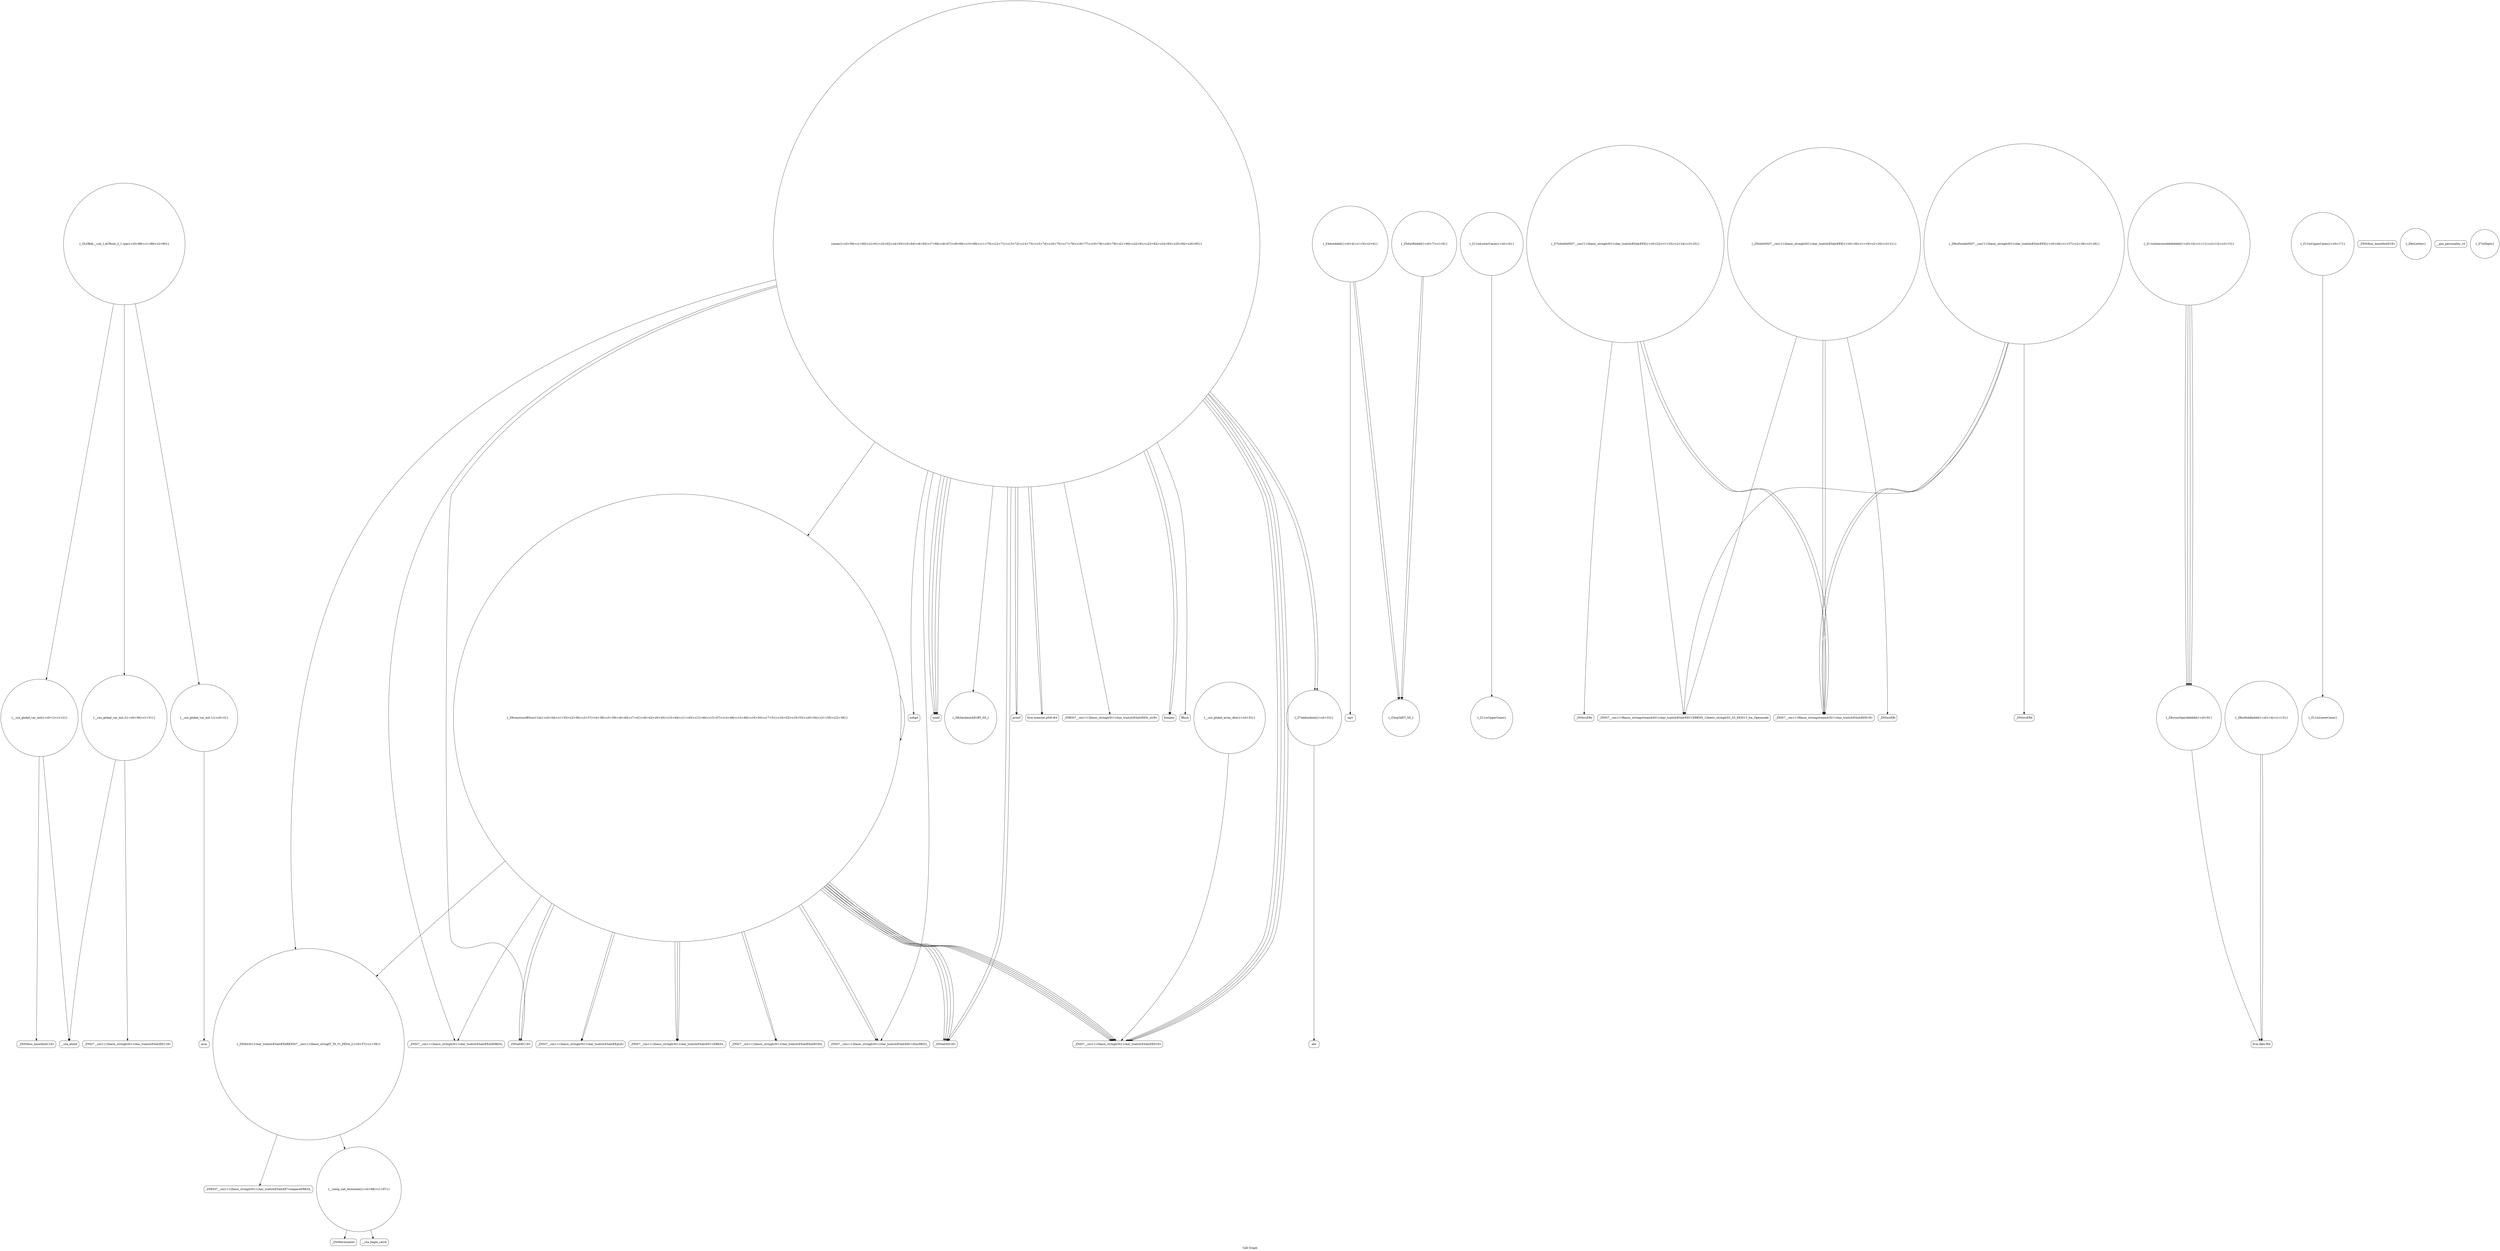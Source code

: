 digraph "Call Graph" {
	label="Call Graph";

	Node0x55dd63340f00 [shape=record,shape=circle,label="{__cxx_global_var_init|{<s0>1|<s1>2}}"];
	Node0x55dd63340f00:s0 -> Node0x55dd63340f80[color=black];
	Node0x55dd63340f00:s1 -> Node0x55dd634911a0[color=black];
	Node0x55dd634926a0 [shape=record,shape=Mrecord,label="{freopen}"];
	Node0x55dd634913a0 [shape=record,shape=Mrecord,label="{sqrt}"];
	Node0x55dd63493a40 [shape=record,shape=Mrecord,label="{fflush}"];
	Node0x55dd63491720 [shape=record,shape=circle,label="{_Z11isUpperCasec}"];
	Node0x55dd63491aa0 [shape=record,shape=Mrecord,label="{_ZNSt7__cxx1119basic_istringstreamIcSt11char_traitsIcESaIcEEC1ERKNS_12basic_stringIcS2_S3_EESt13_Ios_Openmode}"];
	Node0x55dd63491e20 [shape=record,shape=Mrecord,label="{_ZNSirsERd}"];
	Node0x55dd634921a0 [shape=record,shape=circle,label="{_Z9constructB5cxx11iii|{<s0>34|<s1>35|<s2>36|<s3>37|<s4>38|<s5>39|<s6>40|<s7>41|<s8>42|<s9>43|<s10>44|<s11>45|<s12>46|<s13>47|<s14>48|<s15>49|<s16>50|<s17>51|<s18>52|<s19>53|<s20>54|<s21>55|<s22>56}}"];
	Node0x55dd634921a0:s0 -> Node0x55dd63492220[color=black];
	Node0x55dd634921a0:s1 -> Node0x55dd634922a0[color=black];
	Node0x55dd634921a0:s2 -> Node0x55dd63492320[color=black];
	Node0x55dd634921a0:s3 -> Node0x55dd634923a0[color=black];
	Node0x55dd634921a0:s4 -> Node0x55dd63492220[color=black];
	Node0x55dd634921a0:s5 -> Node0x55dd63492020[color=black];
	Node0x55dd634921a0:s6 -> Node0x55dd63492420[color=black];
	Node0x55dd634921a0:s7 -> Node0x55dd63492020[color=black];
	Node0x55dd634921a0:s8 -> Node0x55dd63492420[color=black];
	Node0x55dd634921a0:s9 -> Node0x55dd634922a0[color=black];
	Node0x55dd634921a0:s10 -> Node0x55dd63492320[color=black];
	Node0x55dd634921a0:s11 -> Node0x55dd634923a0[color=black];
	Node0x55dd634921a0:s12 -> Node0x55dd63492020[color=black];
	Node0x55dd634921a0:s13 -> Node0x55dd63492420[color=black];
	Node0x55dd634921a0:s14 -> Node0x55dd63492420[color=black];
	Node0x55dd634921a0:s15 -> Node0x55dd634921a0[color=black];
	Node0x55dd634921a0:s16 -> Node0x55dd634924a0[color=black];
	Node0x55dd634921a0:s17 -> Node0x55dd634924a0[color=black];
	Node0x55dd634921a0:s18 -> Node0x55dd63492520[color=black];
	Node0x55dd634921a0:s19 -> Node0x55dd634925a0[color=black];
	Node0x55dd634921a0:s20 -> Node0x55dd63492020[color=black];
	Node0x55dd634921a0:s21 -> Node0x55dd63492020[color=black];
	Node0x55dd634921a0:s22 -> Node0x55dd63492220[color=black];
	Node0x55dd63492520 [shape=record,shape=circle,label="{_ZStltIcSt11char_traitsIcESaIcEEbRKNSt7__cxx1112basic_stringIT_T0_T1_EESA_|{<s0>57|<s1>58}}"];
	Node0x55dd63492520:s0 -> Node0x55dd63493ac0[color=black];
	Node0x55dd63492520:s1 -> Node0x55dd63493b40[color=black];
	Node0x55dd63491220 [shape=record,shape=circle,label="{__cxx_global_var_init.1|{<s0>3}}"];
	Node0x55dd63491220:s0 -> Node0x55dd634912a0[color=black];
	Node0x55dd634938c0 [shape=record,shape=Mrecord,label="{isdigit}"];
	Node0x55dd634915a0 [shape=record,shape=Mrecord,label="{llvm.fabs.f64}"];
	Node0x55dd63493c40 [shape=record,shape=Mrecord,label="{_ZSt9terminatev}"];
	Node0x55dd63491920 [shape=record,shape=circle,label="{_Z11toLowerCasec|{<s0>16}}"];
	Node0x55dd63491920:s0 -> Node0x55dd63491720[color=black];
	Node0x55dd63491ca0 [shape=record,shape=circle,label="{_Z7toInt64NSt7__cxx1112basic_stringIcSt11char_traitsIcESaIcEEE|{<s0>22|<s1>23|<s2>24|<s3>25}}"];
	Node0x55dd63491ca0:s0 -> Node0x55dd63491aa0[color=black];
	Node0x55dd63491ca0:s1 -> Node0x55dd63491d20[color=black];
	Node0x55dd63491ca0:s2 -> Node0x55dd63491c20[color=black];
	Node0x55dd63491ca0:s3 -> Node0x55dd63491c20[color=black];
	Node0x55dd63492020 [shape=record,shape=Mrecord,label="{_ZNSt7__cxx1112basic_stringIcSt11char_traitsIcESaIcEED1Ev}"];
	Node0x55dd634923a0 [shape=record,shape=Mrecord,label="{_ZNSt7__cxx1112basic_stringIcSt11char_traitsIcESaIcEEaSEOS4_}"];
	Node0x55dd63340f80 [shape=record,shape=Mrecord,label="{_ZNSt8ios_base4InitC1Ev}"];
	Node0x55dd63492720 [shape=record,shape=Mrecord,label="{scanf}"];
	Node0x55dd63491420 [shape=record,shape=circle,label="{_Z3sqrIdET_S0_}"];
	Node0x55dd63493ac0 [shape=record,shape=Mrecord,label="{_ZNKSt7__cxx1112basic_stringIcSt11char_traitsIcESaIcEE7compareERKS4_}"];
	Node0x55dd634917a0 [shape=record,shape=circle,label="{_Z11isLowerCasec}"];
	Node0x55dd63491b20 [shape=record,shape=Mrecord,label="{_ZNSirsERi}"];
	Node0x55dd63491ea0 [shape=record,shape=circle,label="{__cxx_global_var_init.2|{<s0>30|<s1>31}}"];
	Node0x55dd63491ea0:s0 -> Node0x55dd63491f20[color=black];
	Node0x55dd63491ea0:s1 -> Node0x55dd634911a0[color=black];
	Node0x55dd63492220 [shape=record,shape=Mrecord,label="{_ZNSt7__cxx1112basic_stringIcSt11char_traitsIcESaIcEEC1ERKS4_}"];
	Node0x55dd634925a0 [shape=record,shape=Mrecord,label="{_ZNSt7__cxx1112basic_stringIcSt11char_traitsIcESaIcEEaSERKS4_}"];
	Node0x55dd634912a0 [shape=record,shape=Mrecord,label="{acos}"];
	Node0x55dd63493940 [shape=record,shape=circle,label="{_Z8checkminIiEvRT_S0_}"];
	Node0x55dd63491620 [shape=record,shape=circle,label="{_Z11isIntersectdddddddd|{<s0>10|<s1>11|<s2>12|<s3>13}}"];
	Node0x55dd63491620:s0 -> Node0x55dd63491520[color=black];
	Node0x55dd63491620:s1 -> Node0x55dd63491520[color=black];
	Node0x55dd63491620:s2 -> Node0x55dd63491520[color=black];
	Node0x55dd63491620:s3 -> Node0x55dd63491520[color=black];
	Node0x55dd63493cc0 [shape=record,shape=circle,label="{_GLOBAL__sub_I_ACRush_2_1.cpp|{<s0>88|<s1>89|<s2>90}}"];
	Node0x55dd63493cc0:s0 -> Node0x55dd63340f00[color=black];
	Node0x55dd63493cc0:s1 -> Node0x55dd63491220[color=black];
	Node0x55dd63493cc0:s2 -> Node0x55dd63491ea0[color=black];
	Node0x55dd634919a0 [shape=record,shape=circle,label="{_Z11toUpperCasec|{<s0>17}}"];
	Node0x55dd634919a0:s0 -> Node0x55dd634917a0[color=black];
	Node0x55dd63491d20 [shape=record,shape=Mrecord,label="{_ZNSirsERx}"];
	Node0x55dd634920a0 [shape=record,shape=circle,label="{_Z7addnodeiiii|{<s0>33}}"];
	Node0x55dd634920a0:s0 -> Node0x55dd63492120[color=black];
	Node0x55dd63492420 [shape=record,shape=Mrecord,label="{_ZNSaIcED1Ev}"];
	Node0x55dd63491120 [shape=record,shape=Mrecord,label="{_ZNSt8ios_base4InitD1Ev}"];
	Node0x55dd634927a0 [shape=record,shape=Mrecord,label="{printf}"];
	Node0x55dd634914a0 [shape=record,shape=circle,label="{_Z5distRdddd|{<s0>7|<s1>8}}"];
	Node0x55dd634914a0:s0 -> Node0x55dd63491420[color=black];
	Node0x55dd634914a0:s1 -> Node0x55dd63491420[color=black];
	Node0x55dd63493b40 [shape=record,shape=circle,label="{__clang_call_terminate|{<s0>86|<s1>87}}"];
	Node0x55dd63493b40:s0 -> Node0x55dd63493bc0[color=black];
	Node0x55dd63493b40:s1 -> Node0x55dd63493c40[color=black];
	Node0x55dd63491820 [shape=record,shape=circle,label="{_Z8isLetterc}"];
	Node0x55dd63491ba0 [shape=record,shape=Mrecord,label="{__gxx_personality_v0}"];
	Node0x55dd63491f20 [shape=record,shape=Mrecord,label="{_ZNSt7__cxx1112basic_stringIcSt11char_traitsIcESaIcEEC1Ev}"];
	Node0x55dd634922a0 [shape=record,shape=Mrecord,label="{_ZNSaIcEC1Ev}"];
	Node0x55dd63492620 [shape=record,shape=circle,label="{main|{<s0>59|<s1>60|<s2>61|<s3>62|<s4>63|<s5>64|<s6>65|<s7>66|<s8>67|<s9>68|<s10>69|<s11>70|<s12>71|<s13>72|<s14>73|<s15>74|<s16>75|<s17>76|<s18>77|<s19>78|<s20>79|<s21>80|<s22>81|<s23>82|<s24>83|<s25>84|<s26>85}}"];
	Node0x55dd63492620:s0 -> Node0x55dd634926a0[color=black];
	Node0x55dd63492620:s1 -> Node0x55dd634926a0[color=black];
	Node0x55dd63492620:s2 -> Node0x55dd63492720[color=black];
	Node0x55dd63492620:s3 -> Node0x55dd634927a0[color=black];
	Node0x55dd63492620:s4 -> Node0x55dd63493840[color=black];
	Node0x55dd63492620:s5 -> Node0x55dd63492720[color=black];
	Node0x55dd63492620:s6 -> Node0x55dd63492720[color=black];
	Node0x55dd63492620:s7 -> Node0x55dd634938c0[color=black];
	Node0x55dd63492620:s8 -> Node0x55dd634920a0[color=black];
	Node0x55dd63492620:s9 -> Node0x55dd634920a0[color=black];
	Node0x55dd63492620:s10 -> Node0x55dd63493840[color=black];
	Node0x55dd63492620:s11 -> Node0x55dd63492720[color=black];
	Node0x55dd63492620:s12 -> Node0x55dd63493940[color=black];
	Node0x55dd63492620:s13 -> Node0x55dd634922a0[color=black];
	Node0x55dd63492620:s14 -> Node0x55dd63492320[color=black];
	Node0x55dd63492620:s15 -> Node0x55dd63492420[color=black];
	Node0x55dd63492620:s16 -> Node0x55dd634921a0[color=black];
	Node0x55dd63492620:s17 -> Node0x55dd63492520[color=black];
	Node0x55dd63492620:s18 -> Node0x55dd634925a0[color=black];
	Node0x55dd63492620:s19 -> Node0x55dd63492420[color=black];
	Node0x55dd63492620:s20 -> Node0x55dd63492020[color=black];
	Node0x55dd63492620:s21 -> Node0x55dd63492020[color=black];
	Node0x55dd63492620:s22 -> Node0x55dd634939c0[color=black];
	Node0x55dd63492620:s23 -> Node0x55dd634927a0[color=black];
	Node0x55dd63492620:s24 -> Node0x55dd63493a40[color=black];
	Node0x55dd63492620:s25 -> Node0x55dd63492020[color=black];
	Node0x55dd63492620:s26 -> Node0x55dd63492020[color=black];
	Node0x55dd63491320 [shape=record,shape=circle,label="{_Z4distdddd|{<s0>4|<s1>5|<s2>6}}"];
	Node0x55dd63491320:s0 -> Node0x55dd63491420[color=black];
	Node0x55dd63491320:s1 -> Node0x55dd63491420[color=black];
	Node0x55dd63491320:s2 -> Node0x55dd634913a0[color=black];
	Node0x55dd634939c0 [shape=record,shape=Mrecord,label="{_ZNKSt7__cxx1112basic_stringIcSt11char_traitsIcESaIcEE5c_strEv}"];
	Node0x55dd634916a0 [shape=record,shape=circle,label="{_Z8isMiddleddd|{<s0>14|<s1>15}}"];
	Node0x55dd634916a0:s0 -> Node0x55dd634915a0[color=black];
	Node0x55dd634916a0:s1 -> Node0x55dd634915a0[color=black];
	Node0x55dd63491a20 [shape=record,shape=circle,label="{_Z5toIntNSt7__cxx1112basic_stringIcSt11char_traitsIcESaIcEEE|{<s0>18|<s1>19|<s2>20|<s3>21}}"];
	Node0x55dd63491a20:s0 -> Node0x55dd63491aa0[color=black];
	Node0x55dd63491a20:s1 -> Node0x55dd63491b20[color=black];
	Node0x55dd63491a20:s2 -> Node0x55dd63491c20[color=black];
	Node0x55dd63491a20:s3 -> Node0x55dd63491c20[color=black];
	Node0x55dd63491da0 [shape=record,shape=circle,label="{_Z8toDoubleNSt7__cxx1112basic_stringIcSt11char_traitsIcESaIcEEE|{<s0>26|<s1>27|<s2>28|<s3>29}}"];
	Node0x55dd63491da0:s0 -> Node0x55dd63491aa0[color=black];
	Node0x55dd63491da0:s1 -> Node0x55dd63491e20[color=black];
	Node0x55dd63491da0:s2 -> Node0x55dd63491c20[color=black];
	Node0x55dd63491da0:s3 -> Node0x55dd63491c20[color=black];
	Node0x55dd63492120 [shape=record,shape=Mrecord,label="{abs}"];
	Node0x55dd634924a0 [shape=record,shape=Mrecord,label="{_ZNSt7__cxx1112basic_stringIcSt11char_traitsIcESaIcEEpLEc}"];
	Node0x55dd634911a0 [shape=record,shape=Mrecord,label="{__cxa_atexit}"];
	Node0x55dd63493840 [shape=record,shape=Mrecord,label="{llvm.memset.p0i8.i64}"];
	Node0x55dd63491520 [shape=record,shape=circle,label="{_Z9crossOperdddddd|{<s0>9}}"];
	Node0x55dd63491520:s0 -> Node0x55dd634915a0[color=black];
	Node0x55dd63493bc0 [shape=record,shape=Mrecord,label="{__cxa_begin_catch}"];
	Node0x55dd634918a0 [shape=record,shape=circle,label="{_Z7isDigitc}"];
	Node0x55dd63491c20 [shape=record,shape=Mrecord,label="{_ZNSt7__cxx1119basic_istringstreamIcSt11char_traitsIcESaIcEED1Ev}"];
	Node0x55dd63491fa0 [shape=record,shape=circle,label="{__cxx_global_array_dtor|{<s0>32}}"];
	Node0x55dd63491fa0:s0 -> Node0x55dd63492020[color=black];
	Node0x55dd63492320 [shape=record,shape=Mrecord,label="{_ZNSt7__cxx1112basic_stringIcSt11char_traitsIcESaIcEEC1EmcRKS3_}"];
}
